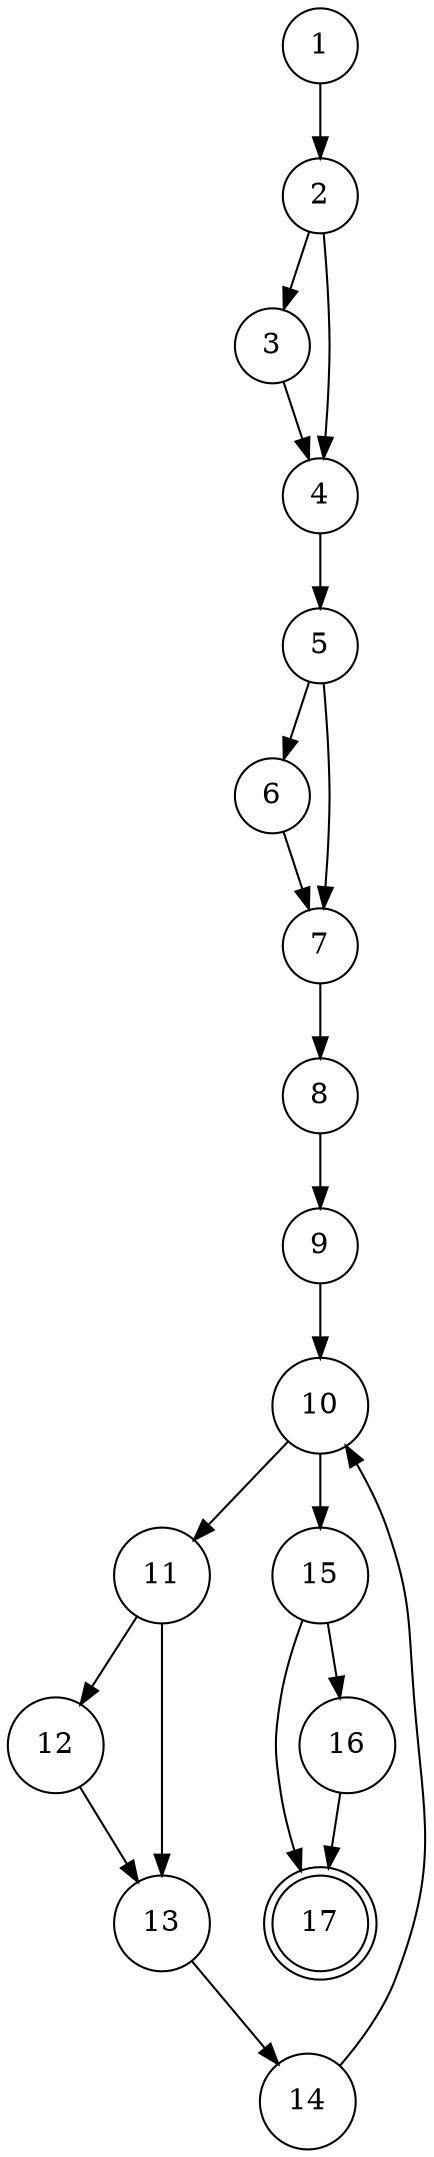 digraph cfg{
node [shape = doublecircle] 17;
node [shape = circle];
/* definition of threadIdx.x at 1 */
/* definition of threadIdx.y at 1 */
/* definition of threadIdx.z at 1 */
/* definition of blockIdx.x at 1 */
/* definition of blockIdx.y at 1 */
/* definition of blockIdx.z at 1 */
/* definition of blockDim.x at 1 */
/* definition of blockDim.y at 1 */
/* definition of blockDim.z at 1 */
/* definition of gridDim.x at 1 */
/* definition of gridDim.y at 1 */
/* definition of gridDim.z at 1 */
/* definition of idata at 6 */
/* definition of stride at 9 */
/* definition of idata at 12 */
/* definition of d_odata at 16 */
/* definition of d_idata at 1 */
/* definition of d_odata at 1 */
/* definition of size at 1 */
/* definition of tid at 1 */
/* definition of idx at 1 */
/* definition of idata at 4 */
/* definition of stride at 9 */
/* cusage of threadIdx.x at 1 */
/* cusage of blockIdx.x at 1 */
/* cusage of blockDim.x at 1 */
/* cusage of threadIdx.x at 1 */
/* cusage of d_idata at 4 */
/* cusage of blockIdx.x at 4 */
/* cusage of blockDim.x at 4 */
/* cusage of tid at 5 */
/* cusage of tid at 6 */
/* cusage of blockDim.x at 10 */
/* cusage of stride at 14 */
/* cusage of tid at 11 */
/* cusage of stride at 11 */
/* cusage of idata at 12 */
/* cusage of idata at 12 */
/* cusage of tid at 12 */
/* cusage of tid at 12 */
/* cusage of stride at 12 */
/* cusage of tid at 15 */
/* cusage of idata at 16 */
/* cusage of blockIdx.x at 16 */
/* pusage of idx at 2 */
/* pusage of idx at 2 */
/* pusage of size at 2 */
/* pusage of size at 2 */
/* pusage of idata at 5 */
/* pusage of idata at 5 */
/* pusage of stride at 10 */
/* pusage of stride at 10 */
/* susage of d_idata at 17 */
/* susage of d_odata at 17 */
/* m_recv.0 of d_idata at 1 */
/* m_recv.0 of d_odata at 1 */
/* m_recv.0 of size at 1 */
/* m_send.0 of d_idata at 17 */
/* m_send.0 of d_odata at 17 */
/* global of d_idata at 0 */
/* global of d_odata at 0 */
/* global of size at 0 */
/* global of d_idata at 0 */
/* global of d_odata at 0 */
/* global of size at 0 */
1 -> 2;
2 -> 3;
3 -> 4;
2 -> 4;
4 -> 5;
5 -> 6;
6 -> 7;
5 -> 7;
7 -> 8;
8 -> 9;
9 -> 10;
10 -> 11;
11 -> 12;
12 -> 13;
11 -> 13;
13 -> 14;
14 -> 10;
10 -> 15;
15 -> 16;
16 -> 17;
15 -> 17;
}